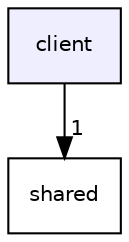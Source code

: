 digraph "client" {
  compound=true
  node [ fontsize="10", fontname="Helvetica"];
  edge [ labelfontsize="10", labelfontname="Helvetica"];
  dir_db3a54907829b36871118d03417739cd [shape=box, label="client", style="filled", fillcolor="#eeeeff", pencolor="black", URL="dir_db3a54907829b36871118d03417739cd.html"];
  dir_9982052f7ce695d12571567315b2fafa [shape=box label="shared" URL="dir_9982052f7ce695d12571567315b2fafa.html"];
  dir_db3a54907829b36871118d03417739cd->dir_9982052f7ce695d12571567315b2fafa [headlabel="1", labeldistance=1.5 headhref="dir_000000_000002.html"];
}
